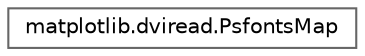 digraph "Graphical Class Hierarchy"
{
 // LATEX_PDF_SIZE
  bgcolor="transparent";
  edge [fontname=Helvetica,fontsize=10,labelfontname=Helvetica,labelfontsize=10];
  node [fontname=Helvetica,fontsize=10,shape=box,height=0.2,width=0.4];
  rankdir="LR";
  Node0 [id="Node000000",label="matplotlib.dviread.PsfontsMap",height=0.2,width=0.4,color="grey40", fillcolor="white", style="filled",URL="$d5/d43/classmatplotlib_1_1dviread_1_1PsfontsMap.html",tooltip=" "];
}
